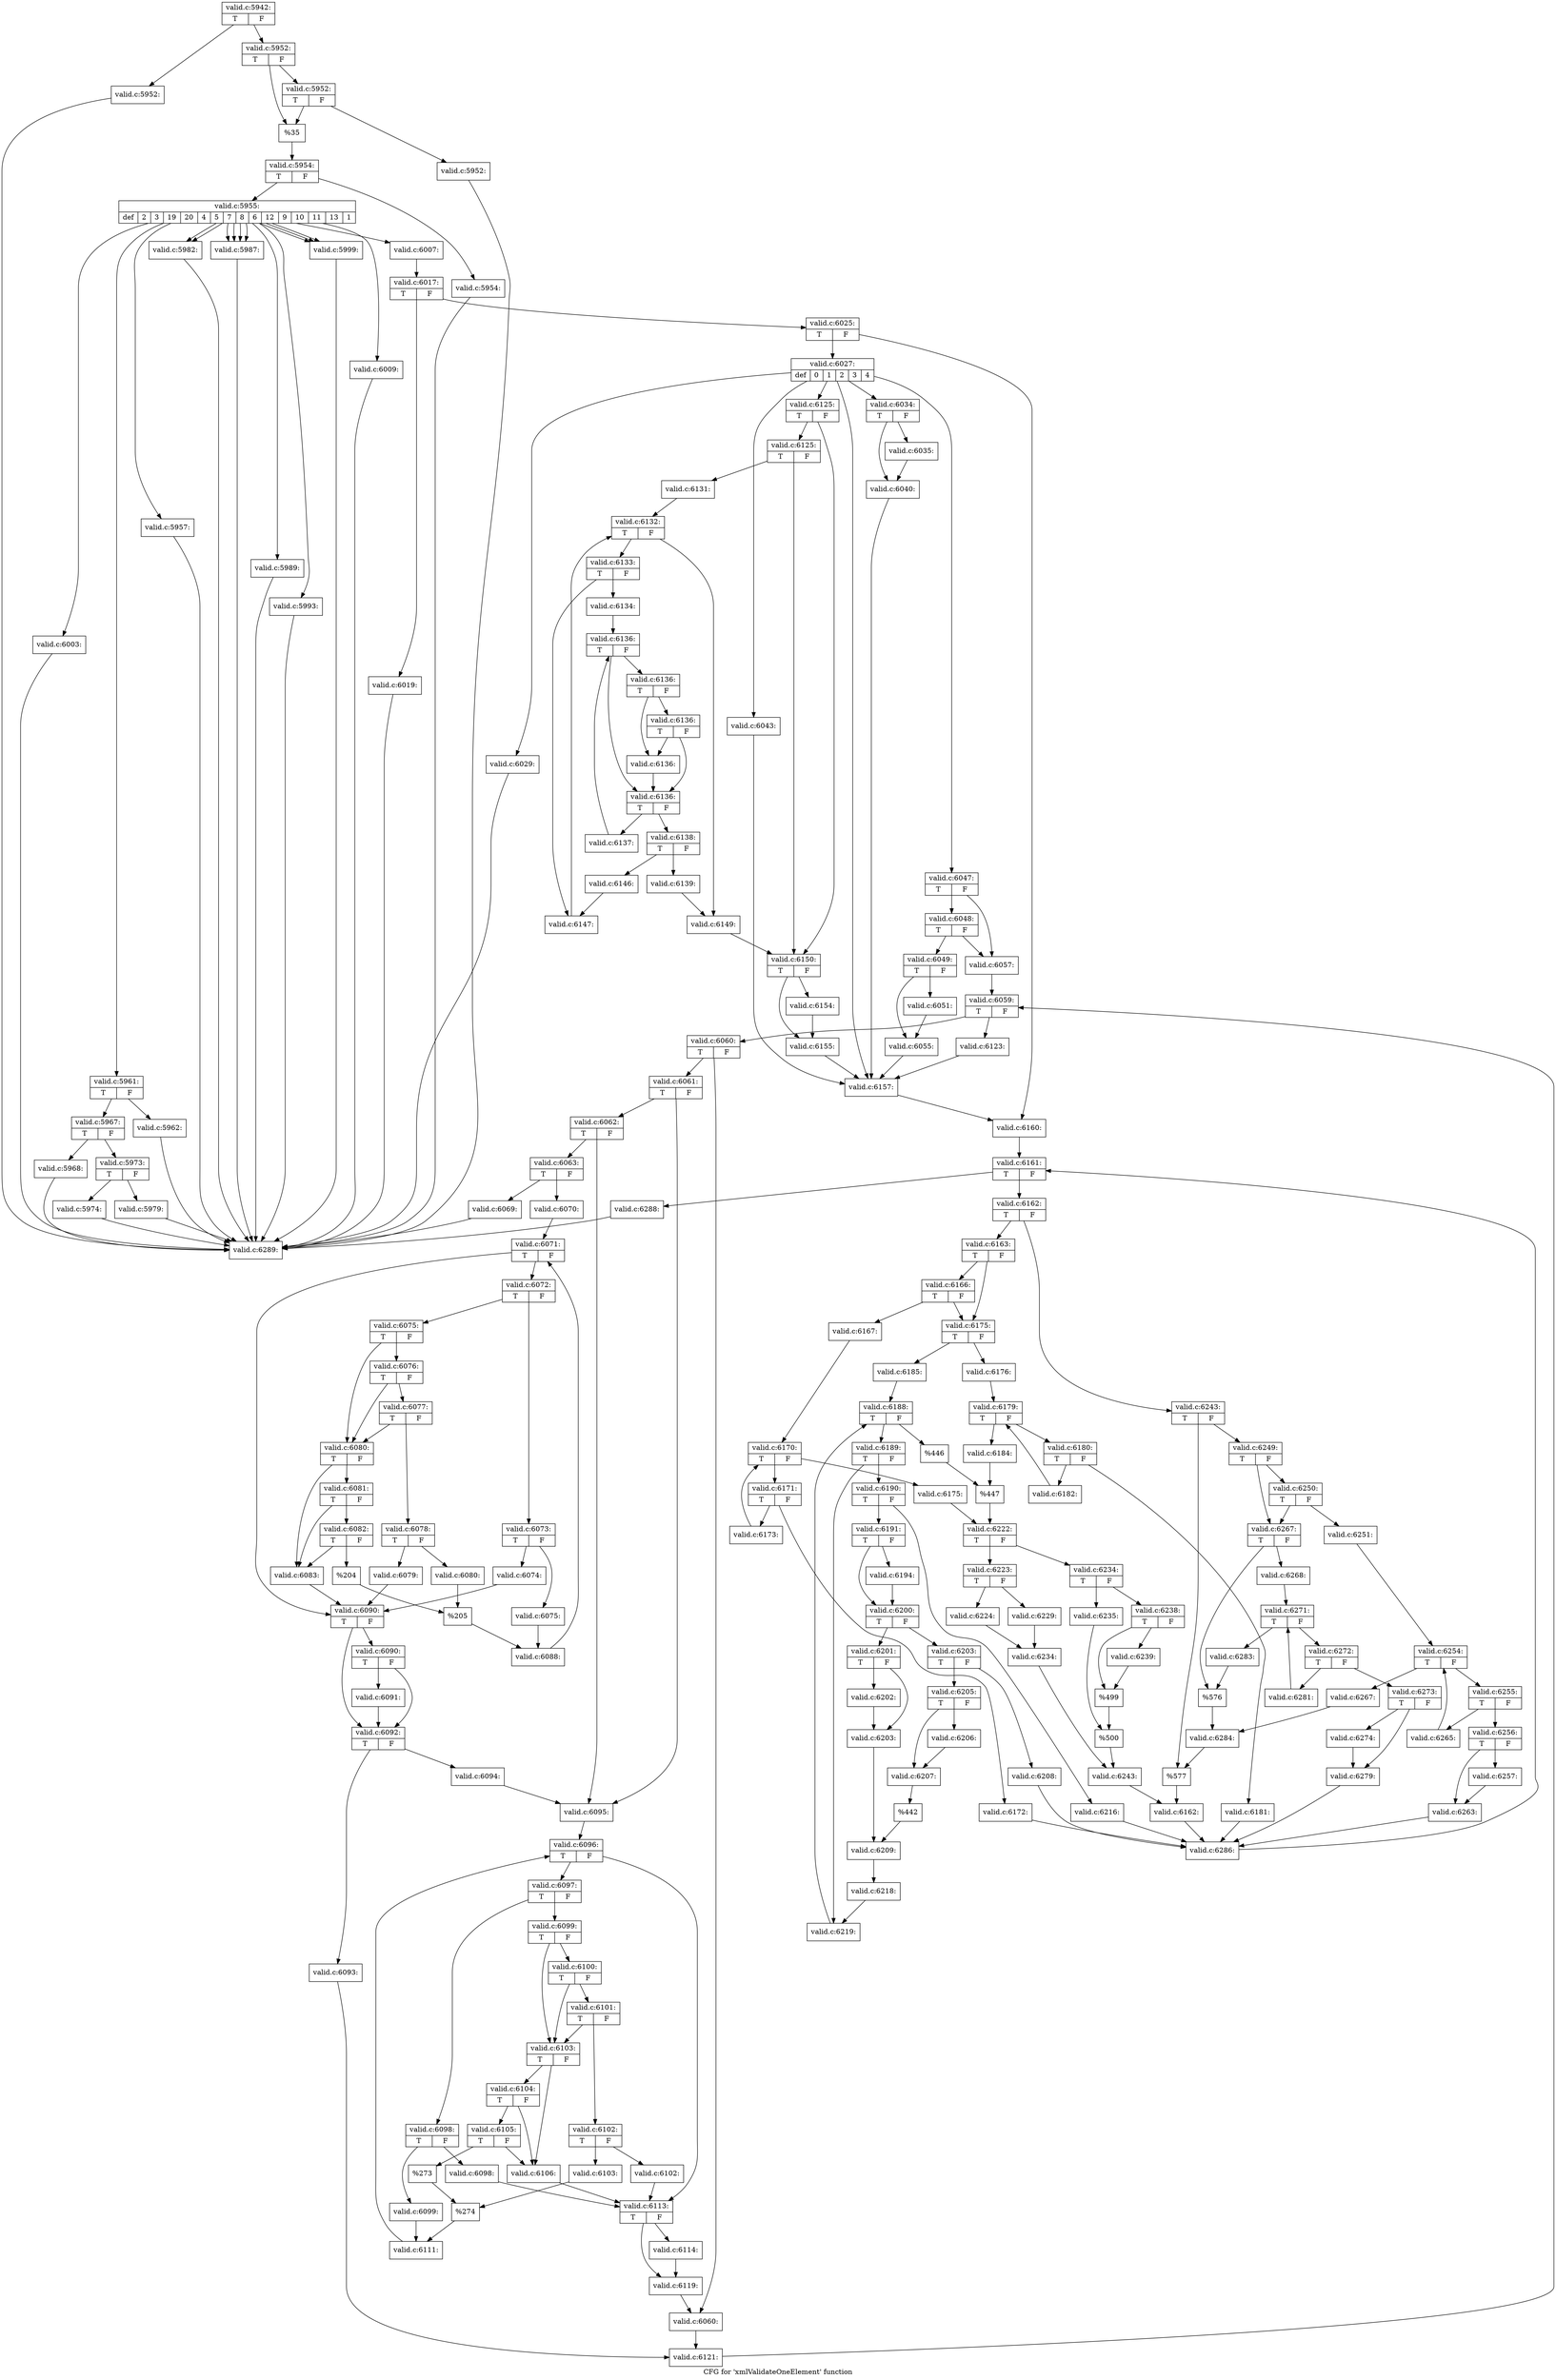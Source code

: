 digraph "CFG for 'xmlValidateOneElement' function" {
	label="CFG for 'xmlValidateOneElement' function";

	Node0x4e6c310 [shape=record,label="{valid.c:5942:|{<s0>T|<s1>F}}"];
	Node0x4e6c310 -> Node0x51855f0;
	Node0x4e6c310 -> Node0x5185690;
	Node0x51855f0 [shape=record,label="{valid.c:5952:}"];
	Node0x51855f0 -> Node0x5171910;
	Node0x5185690 [shape=record,label="{valid.c:5952:|{<s0>T|<s1>F}}"];
	Node0x5185690 -> Node0x5185a70;
	Node0x5185690 -> Node0x5185a20;
	Node0x5185a70 [shape=record,label="{valid.c:5952:|{<s0>T|<s1>F}}"];
	Node0x5185a70 -> Node0x51859d0;
	Node0x5185a70 -> Node0x5185a20;
	Node0x51859d0 [shape=record,label="{valid.c:5952:}"];
	Node0x51859d0 -> Node0x5171910;
	Node0x5185a20 [shape=record,label="{%35}"];
	Node0x5185a20 -> Node0x5185640;
	Node0x5185640 [shape=record,label="{valid.c:5954:|{<s0>T|<s1>F}}"];
	Node0x5185640 -> Node0x5186180;
	Node0x5185640 -> Node0x51861d0;
	Node0x5186180 [shape=record,label="{valid.c:5954:}"];
	Node0x5186180 -> Node0x5171910;
	Node0x51861d0 [shape=record,label="{valid.c:5955:|{<s0>def|<s1>2|<s2>3|<s3>19|<s4>20|<s5>4|<s6>5|<s7>7|<s8>8|<s9>6|<s10>12|<s11>9|<s12>10|<s13>11|<s14>13|<s15>1}}"];
	Node0x51861d0 -> Node0x5186800;
	Node0x51861d0 -> Node0x5186b40;
	Node0x51861d0 -> Node0x5187210;
	Node0x51861d0 -> Node0x51897e0;
	Node0x51861d0 -> Node0x51897e0;
	Node0x51861d0 -> Node0x51899a0;
	Node0x51861d0 -> Node0x51899a0;
	Node0x51861d0 -> Node0x51899a0;
	Node0x51861d0 -> Node0x51899a0;
	Node0x51861d0 -> Node0x5189b60;
	Node0x51861d0 -> Node0x518a230;
	Node0x51861d0 -> Node0x518a900;
	Node0x51861d0 -> Node0x518a900;
	Node0x51861d0 -> Node0x518a900;
	Node0x51861d0 -> Node0x518b3f0;
	Node0x51861d0 -> Node0x518bac0;
	Node0x5186b40 [shape=record,label="{valid.c:5957:}"];
	Node0x5186b40 -> Node0x5171910;
	Node0x5187210 [shape=record,label="{valid.c:5961:|{<s0>T|<s1>F}}"];
	Node0x5187210 -> Node0x5187300;
	Node0x5187210 -> Node0x5187350;
	Node0x5187300 [shape=record,label="{valid.c:5962:}"];
	Node0x5187300 -> Node0x5171910;
	Node0x5187350 [shape=record,label="{valid.c:5967:|{<s0>T|<s1>F}}"];
	Node0x5187350 -> Node0x5187ef0;
	Node0x5187350 -> Node0x5187f40;
	Node0x5187ef0 [shape=record,label="{valid.c:5968:}"];
	Node0x5187ef0 -> Node0x5171910;
	Node0x5187f40 [shape=record,label="{valid.c:5973:|{<s0>T|<s1>F}}"];
	Node0x5187f40 -> Node0x5188ae0;
	Node0x5187f40 -> Node0x5188b30;
	Node0x5188ae0 [shape=record,label="{valid.c:5974:}"];
	Node0x5188ae0 -> Node0x5171910;
	Node0x5188b30 [shape=record,label="{valid.c:5979:}"];
	Node0x5188b30 -> Node0x5171910;
	Node0x51897e0 [shape=record,label="{valid.c:5982:}"];
	Node0x51897e0 -> Node0x5171910;
	Node0x51899a0 [shape=record,label="{valid.c:5987:}"];
	Node0x51899a0 -> Node0x5171910;
	Node0x5189b60 [shape=record,label="{valid.c:5989:}"];
	Node0x5189b60 -> Node0x5171910;
	Node0x518a230 [shape=record,label="{valid.c:5993:}"];
	Node0x518a230 -> Node0x5171910;
	Node0x518a900 [shape=record,label="{valid.c:5999:}"];
	Node0x518a900 -> Node0x5171910;
	Node0x518b3f0 [shape=record,label="{valid.c:6003:}"];
	Node0x518b3f0 -> Node0x5171910;
	Node0x518bac0 [shape=record,label="{valid.c:6007:}"];
	Node0x518bac0 -> Node0x51865f0;
	Node0x5186800 [shape=record,label="{valid.c:6009:}"];
	Node0x5186800 -> Node0x5171910;
	Node0x51865f0 [shape=record,label="{valid.c:6017:|{<s0>T|<s1>F}}"];
	Node0x51865f0 -> Node0x518c700;
	Node0x51865f0 -> Node0x518c750;
	Node0x518c700 [shape=record,label="{valid.c:6019:}"];
	Node0x518c700 -> Node0x5171910;
	Node0x518c750 [shape=record,label="{valid.c:6025:|{<s0>T|<s1>F}}"];
	Node0x518c750 -> Node0x518cbe0;
	Node0x518c750 -> Node0x518cc30;
	Node0x518cbe0 [shape=record,label="{valid.c:6027:|{<s0>def|<s1>0|<s2>1|<s3>2|<s4>3|<s5>4}}"];
	Node0x518cbe0 -> Node0x518d0b0;
	Node0x518cbe0 -> Node0x518d5a0;
	Node0x518cbe0 -> Node0x518de40;
	Node0x518cbe0 -> Node0x518eaf0;
	Node0x518cbe0 -> Node0x518ebd0;
	Node0x518cbe0 -> Node0x519d5d0;
	Node0x518d5a0 [shape=record,label="{valid.c:6029:}"];
	Node0x518d5a0 -> Node0x5171910;
	Node0x518de40 [shape=record,label="{valid.c:6034:|{<s0>T|<s1>F}}"];
	Node0x518de40 -> Node0x518df30;
	Node0x518de40 -> Node0x518df80;
	Node0x518df30 [shape=record,label="{valid.c:6035:}"];
	Node0x518df30 -> Node0x518df80;
	Node0x518df80 [shape=record,label="{valid.c:6040:}"];
	Node0x518df80 -> Node0x518d0b0;
	Node0x518eaf0 [shape=record,label="{valid.c:6043:}"];
	Node0x518eaf0 -> Node0x518d0b0;
	Node0x518ebd0 [shape=record,label="{valid.c:6047:|{<s0>T|<s1>F}}"];
	Node0x518ebd0 -> Node0x518ed60;
	Node0x518ebd0 -> Node0x518ed10;
	Node0x518ed60 [shape=record,label="{valid.c:6048:|{<s0>T|<s1>F}}"];
	Node0x518ed60 -> Node0x518ecc0;
	Node0x518ed60 -> Node0x518ed10;
	Node0x518ecc0 [shape=record,label="{valid.c:6049:|{<s0>T|<s1>F}}"];
	Node0x518ecc0 -> Node0x518fef0;
	Node0x518ecc0 -> Node0x5119a40;
	Node0x5119a40 [shape=record,label="{valid.c:6051:}"];
	Node0x5119a40 -> Node0x518fef0;
	Node0x518fef0 [shape=record,label="{valid.c:6055:}"];
	Node0x518fef0 -> Node0x518d0b0;
	Node0x518ed10 [shape=record,label="{valid.c:6057:}"];
	Node0x518ed10 -> Node0x5190c40;
	Node0x5190c40 [shape=record,label="{valid.c:6059:|{<s0>T|<s1>F}}"];
	Node0x5190c40 -> Node0x5190ff0;
	Node0x5190c40 -> Node0x5190e20;
	Node0x5190ff0 [shape=record,label="{valid.c:6060:|{<s0>T|<s1>F}}"];
	Node0x5190ff0 -> Node0x5191130;
	Node0x5190ff0 -> Node0x5191180;
	Node0x5191130 [shape=record,label="{valid.c:6061:|{<s0>T|<s1>F}}"];
	Node0x5191130 -> Node0x51917f0;
	Node0x5191130 -> Node0x51917a0;
	Node0x51917f0 [shape=record,label="{valid.c:6062:|{<s0>T|<s1>F}}"];
	Node0x51917f0 -> Node0x5191750;
	Node0x51917f0 -> Node0x51917a0;
	Node0x5191750 [shape=record,label="{valid.c:6063:|{<s0>T|<s1>F}}"];
	Node0x5191750 -> Node0x5192dc0;
	Node0x5191750 -> Node0x5192e10;
	Node0x5192dc0 [shape=record,label="{valid.c:6069:}"];
	Node0x5192dc0 -> Node0x5171910;
	Node0x5192e10 [shape=record,label="{valid.c:6070:}"];
	Node0x5192e10 -> Node0x51934d0;
	Node0x51934d0 [shape=record,label="{valid.c:6071:|{<s0>T|<s1>F}}"];
	Node0x51934d0 -> Node0x5193880;
	Node0x51934d0 -> Node0x51936b0;
	Node0x5193880 [shape=record,label="{valid.c:6072:|{<s0>T|<s1>F}}"];
	Node0x5193880 -> Node0x51939c0;
	Node0x5193880 -> Node0x5193a60;
	Node0x51939c0 [shape=record,label="{valid.c:6073:|{<s0>T|<s1>F}}"];
	Node0x51939c0 -> Node0x5193df0;
	Node0x51939c0 -> Node0x5193e40;
	Node0x5193df0 [shape=record,label="{valid.c:6074:}"];
	Node0x5193df0 -> Node0x51936b0;
	Node0x5193e40 [shape=record,label="{valid.c:6075:}"];
	Node0x5193e40 -> Node0x5193a10;
	Node0x5193a60 [shape=record,label="{valid.c:6075:|{<s0>T|<s1>F}}"];
	Node0x5193a60 -> Node0x51945e0;
	Node0x5193a60 -> Node0x5194510;
	Node0x51945e0 [shape=record,label="{valid.c:6076:|{<s0>T|<s1>F}}"];
	Node0x51945e0 -> Node0x5194560;
	Node0x51945e0 -> Node0x5194510;
	Node0x5194560 [shape=record,label="{valid.c:6077:|{<s0>T|<s1>F}}"];
	Node0x5194560 -> Node0x5194470;
	Node0x5194560 -> Node0x5194510;
	Node0x5194470 [shape=record,label="{valid.c:6078:|{<s0>T|<s1>F}}"];
	Node0x5194470 -> Node0x5195210;
	Node0x5194470 -> Node0x5195260;
	Node0x5195210 [shape=record,label="{valid.c:6079:}"];
	Node0x5195210 -> Node0x51936b0;
	Node0x5195260 [shape=record,label="{valid.c:6080:}"];
	Node0x5195260 -> Node0x51944c0;
	Node0x5194510 [shape=record,label="{valid.c:6080:|{<s0>T|<s1>F}}"];
	Node0x5194510 -> Node0x51959c0;
	Node0x5194510 -> Node0x5195ae0;
	Node0x5195ae0 [shape=record,label="{valid.c:6081:|{<s0>T|<s1>F}}"];
	Node0x5195ae0 -> Node0x51959c0;
	Node0x5195ae0 -> Node0x5195a60;
	Node0x5195a60 [shape=record,label="{valid.c:6082:|{<s0>T|<s1>F}}"];
	Node0x5195a60 -> Node0x51959c0;
	Node0x5195a60 -> Node0x5195a10;
	Node0x51959c0 [shape=record,label="{valid.c:6083:}"];
	Node0x51959c0 -> Node0x51936b0;
	Node0x5195a10 [shape=record,label="{%204}"];
	Node0x5195a10 -> Node0x51944c0;
	Node0x51944c0 [shape=record,label="{%205}"];
	Node0x51944c0 -> Node0x5193a10;
	Node0x5193a10 [shape=record,label="{valid.c:6088:}"];
	Node0x5193a10 -> Node0x51934d0;
	Node0x51936b0 [shape=record,label="{valid.c:6090:|{<s0>T|<s1>F}}"];
	Node0x51936b0 -> Node0x5197050;
	Node0x51936b0 -> Node0x5197000;
	Node0x5197050 [shape=record,label="{valid.c:6090:|{<s0>T|<s1>F}}"];
	Node0x5197050 -> Node0x5196fb0;
	Node0x5197050 -> Node0x5197000;
	Node0x5196fb0 [shape=record,label="{valid.c:6091:}"];
	Node0x5196fb0 -> Node0x5197000;
	Node0x5197000 [shape=record,label="{valid.c:6092:|{<s0>T|<s1>F}}"];
	Node0x5197000 -> Node0x5197a10;
	Node0x5197000 -> Node0x5197a60;
	Node0x5197a10 [shape=record,label="{valid.c:6093:}"];
	Node0x5197a10 -> Node0x5197c50;
	Node0x5197a60 [shape=record,label="{valid.c:6094:}"];
	Node0x5197a60 -> Node0x51917a0;
	Node0x51917a0 [shape=record,label="{valid.c:6095:}"];
	Node0x51917a0 -> Node0x51989d0;
	Node0x51989d0 [shape=record,label="{valid.c:6096:|{<s0>T|<s1>F}}"];
	Node0x51989d0 -> Node0x5198dc0;
	Node0x51989d0 -> Node0x5198bf0;
	Node0x5198dc0 [shape=record,label="{valid.c:6097:|{<s0>T|<s1>F}}"];
	Node0x5198dc0 -> Node0x5198f80;
	Node0x5198dc0 -> Node0x5199020;
	Node0x5198f80 [shape=record,label="{valid.c:6098:|{<s0>T|<s1>F}}"];
	Node0x5198f80 -> Node0x5199430;
	Node0x5198f80 -> Node0x5199480;
	Node0x5199430 [shape=record,label="{valid.c:6098:}"];
	Node0x5199430 -> Node0x5198bf0;
	Node0x5199480 [shape=record,label="{valid.c:6099:}"];
	Node0x5199480 -> Node0x5198fd0;
	Node0x5199020 [shape=record,label="{valid.c:6099:|{<s0>T|<s1>F}}"];
	Node0x5199020 -> Node0x5199c60;
	Node0x5199020 -> Node0x5199b90;
	Node0x5199c60 [shape=record,label="{valid.c:6100:|{<s0>T|<s1>F}}"];
	Node0x5199c60 -> Node0x5199be0;
	Node0x5199c60 -> Node0x5199b90;
	Node0x5199be0 [shape=record,label="{valid.c:6101:|{<s0>T|<s1>F}}"];
	Node0x5199be0 -> Node0x5199af0;
	Node0x5199be0 -> Node0x5199b90;
	Node0x5199af0 [shape=record,label="{valid.c:6102:|{<s0>T|<s1>F}}"];
	Node0x5199af0 -> Node0x519a910;
	Node0x5199af0 -> Node0x519a960;
	Node0x519a910 [shape=record,label="{valid.c:6102:}"];
	Node0x519a910 -> Node0x5198bf0;
	Node0x519a960 [shape=record,label="{valid.c:6103:}"];
	Node0x519a960 -> Node0x5199b40;
	Node0x5199b90 [shape=record,label="{valid.c:6103:|{<s0>T|<s1>F}}"];
	Node0x5199b90 -> Node0x519b100;
	Node0x5199b90 -> Node0x519b220;
	Node0x519b220 [shape=record,label="{valid.c:6104:|{<s0>T|<s1>F}}"];
	Node0x519b220 -> Node0x519b100;
	Node0x519b220 -> Node0x519b1a0;
	Node0x519b1a0 [shape=record,label="{valid.c:6105:|{<s0>T|<s1>F}}"];
	Node0x519b1a0 -> Node0x519b100;
	Node0x519b1a0 -> Node0x519b150;
	Node0x519b100 [shape=record,label="{valid.c:6106:}"];
	Node0x519b100 -> Node0x5198bf0;
	Node0x519b150 [shape=record,label="{%273}"];
	Node0x519b150 -> Node0x5199b40;
	Node0x5199b40 [shape=record,label="{%274}"];
	Node0x5199b40 -> Node0x5198fd0;
	Node0x5198fd0 [shape=record,label="{valid.c:6111:}"];
	Node0x5198fd0 -> Node0x51989d0;
	Node0x5198bf0 [shape=record,label="{valid.c:6113:|{<s0>T|<s1>F}}"];
	Node0x5198bf0 -> Node0x519c660;
	Node0x5198bf0 -> Node0x519c6b0;
	Node0x519c660 [shape=record,label="{valid.c:6114:}"];
	Node0x519c660 -> Node0x519c6b0;
	Node0x519c6b0 [shape=record,label="{valid.c:6119:}"];
	Node0x519c6b0 -> Node0x5191180;
	Node0x5191180 [shape=record,label="{valid.c:6060:}"];
	Node0x5191180 -> Node0x5197c50;
	Node0x5197c50 [shape=record,label="{valid.c:6121:}"];
	Node0x5197c50 -> Node0x5190c40;
	Node0x5190e20 [shape=record,label="{valid.c:6123:}"];
	Node0x5190e20 -> Node0x518d0b0;
	Node0x519d5d0 [shape=record,label="{valid.c:6125:|{<s0>T|<s1>F}}"];
	Node0x519d5d0 -> Node0x519d760;
	Node0x519d5d0 -> Node0x519d710;
	Node0x519d760 [shape=record,label="{valid.c:6125:|{<s0>T|<s1>F}}"];
	Node0x519d760 -> Node0x519d6c0;
	Node0x519d760 -> Node0x519d710;
	Node0x519d6c0 [shape=record,label="{valid.c:6131:}"];
	Node0x519d6c0 -> Node0x519e050;
	Node0x519e050 [shape=record,label="{valid.c:6132:|{<s0>T|<s1>F}}"];
	Node0x519e050 -> Node0x519e440;
	Node0x519e050 -> Node0x519e270;
	Node0x519e440 [shape=record,label="{valid.c:6133:|{<s0>T|<s1>F}}"];
	Node0x519e440 -> Node0x519e600;
	Node0x519e440 -> Node0x519e650;
	Node0x519e600 [shape=record,label="{valid.c:6134:}"];
	Node0x519e600 -> Node0x519eea0;
	Node0x519eea0 [shape=record,label="{valid.c:6136:|{<s0>T|<s1>F}}"];
	Node0x519eea0 -> Node0x519f140;
	Node0x519eea0 -> Node0x519f1e0;
	Node0x519f1e0 [shape=record,label="{valid.c:6136:|{<s0>T|<s1>F}}"];
	Node0x519f1e0 -> Node0x519f440;
	Node0x519f1e0 -> Node0x519f190;
	Node0x519f440 [shape=record,label="{valid.c:6136:|{<s0>T|<s1>F}}"];
	Node0x519f440 -> Node0x519f140;
	Node0x519f440 -> Node0x519f190;
	Node0x519f190 [shape=record,label="{valid.c:6136:}"];
	Node0x519f190 -> Node0x519f140;
	Node0x519f140 [shape=record,label="{valid.c:6136:|{<s0>T|<s1>F}}"];
	Node0x519f140 -> Node0x519f870;
	Node0x519f140 -> Node0x519f0c0;
	Node0x519f870 [shape=record,label="{valid.c:6137:}"];
	Node0x519f870 -> Node0x519eea0;
	Node0x519f0c0 [shape=record,label="{valid.c:6138:|{<s0>T|<s1>F}}"];
	Node0x519f0c0 -> Node0x519fe60;
	Node0x519f0c0 -> Node0x519feb0;
	Node0x519fe60 [shape=record,label="{valid.c:6139:}"];
	Node0x519fe60 -> Node0x519e270;
	Node0x519feb0 [shape=record,label="{valid.c:6146:}"];
	Node0x519feb0 -> Node0x519e650;
	Node0x519e650 [shape=record,label="{valid.c:6147:}"];
	Node0x519e650 -> Node0x519e050;
	Node0x519e270 [shape=record,label="{valid.c:6149:}"];
	Node0x519e270 -> Node0x519d710;
	Node0x519d710 [shape=record,label="{valid.c:6150:|{<s0>T|<s1>F}}"];
	Node0x519d710 -> Node0x51a1fd0;
	Node0x519d710 -> Node0x51a2300;
	Node0x51a1fd0 [shape=record,label="{valid.c:6154:}"];
	Node0x51a1fd0 -> Node0x51a2300;
	Node0x51a2300 [shape=record,label="{valid.c:6155:}"];
	Node0x51a2300 -> Node0x518d0b0;
	Node0x518d0b0 [shape=record,label="{valid.c:6157:}"];
	Node0x518d0b0 -> Node0x518cc30;
	Node0x518cc30 [shape=record,label="{valid.c:6160:}"];
	Node0x518cc30 -> Node0x518d260;
	Node0x518d260 [shape=record,label="{valid.c:6161:|{<s0>T|<s1>F}}"];
	Node0x518d260 -> Node0x51a2f50;
	Node0x518d260 -> Node0x51a2d80;
	Node0x51a2f50 [shape=record,label="{valid.c:6162:|{<s0>T|<s1>F}}"];
	Node0x51a2f50 -> Node0x51a3090;
	Node0x51a2f50 -> Node0x51a3130;
	Node0x51a3090 [shape=record,label="{valid.c:6163:|{<s0>T|<s1>F}}"];
	Node0x51a3090 -> Node0x51a3960;
	Node0x51a3090 -> Node0x51a3910;
	Node0x51a3960 [shape=record,label="{valid.c:6166:|{<s0>T|<s1>F}}"];
	Node0x51a3960 -> Node0x51a3870;
	Node0x51a3960 -> Node0x51a3910;
	Node0x51a3870 [shape=record,label="{valid.c:6167:}"];
	Node0x51a3870 -> Node0x51a4680;
	Node0x51a4680 [shape=record,label="{valid.c:6170:|{<s0>T|<s1>F}}"];
	Node0x51a4680 -> Node0x51a4a30;
	Node0x51a4680 -> Node0x51a4860;
	Node0x51a4a30 [shape=record,label="{valid.c:6171:|{<s0>T|<s1>F}}"];
	Node0x51a4a30 -> Node0x51a4b70;
	Node0x51a4a30 -> Node0x51a4bc0;
	Node0x51a4b70 [shape=record,label="{valid.c:6172:}"];
	Node0x51a4b70 -> Node0x51a4ef0;
	Node0x51a4bc0 [shape=record,label="{valid.c:6173:}"];
	Node0x51a4bc0 -> Node0x51a4680;
	Node0x51a4860 [shape=record,label="{valid.c:6175:}"];
	Node0x51a4860 -> Node0x51a38c0;
	Node0x51a3910 [shape=record,label="{valid.c:6175:|{<s0>T|<s1>F}}"];
	Node0x51a3910 -> Node0x51a53c0;
	Node0x51a3910 -> Node0x51a5460;
	Node0x51a53c0 [shape=record,label="{valid.c:6176:}"];
	Node0x51a53c0 -> Node0x51a5e80;
	Node0x51a5e80 [shape=record,label="{valid.c:6179:|{<s0>T|<s1>F}}"];
	Node0x51a5e80 -> Node0x51a6230;
	Node0x51a5e80 -> Node0x51a6060;
	Node0x51a6230 [shape=record,label="{valid.c:6180:|{<s0>T|<s1>F}}"];
	Node0x51a6230 -> Node0x51a6370;
	Node0x51a6230 -> Node0x51a63c0;
	Node0x51a6370 [shape=record,label="{valid.c:6181:}"];
	Node0x51a6370 -> Node0x51a4ef0;
	Node0x51a63c0 [shape=record,label="{valid.c:6182:}"];
	Node0x51a63c0 -> Node0x51a5e80;
	Node0x51a6060 [shape=record,label="{valid.c:6184:}"];
	Node0x51a6060 -> Node0x51a5410;
	Node0x51a5460 [shape=record,label="{valid.c:6185:}"];
	Node0x51a5460 -> Node0x51a7190;
	Node0x51a7190 [shape=record,label="{valid.c:6188:|{<s0>T|<s1>F}}"];
	Node0x51a7190 -> Node0x51a7580;
	Node0x51a7190 -> Node0x51a73b0;
	Node0x51a7580 [shape=record,label="{valid.c:6189:|{<s0>T|<s1>F}}"];
	Node0x51a7580 -> Node0x51a7740;
	Node0x51a7580 -> Node0x51a7790;
	Node0x51a7740 [shape=record,label="{valid.c:6190:|{<s0>T|<s1>F}}"];
	Node0x51a7740 -> Node0x51a7d70;
	Node0x51a7740 -> Node0x51a7e10;
	Node0x51a7d70 [shape=record,label="{valid.c:6191:|{<s0>T|<s1>F}}"];
	Node0x51a7d70 -> Node0x51a87b0;
	Node0x51a7d70 -> Node0x51a8800;
	Node0x51a87b0 [shape=record,label="{valid.c:6194:}"];
	Node0x51a87b0 -> Node0x51a8800;
	Node0x51a8800 [shape=record,label="{valid.c:6200:|{<s0>T|<s1>F}}"];
	Node0x51a8800 -> Node0x51a8e20;
	Node0x51a8800 -> Node0x51a8ec0;
	Node0x51a8e20 [shape=record,label="{valid.c:6201:|{<s0>T|<s1>F}}"];
	Node0x51a8e20 -> Node0x51a9280;
	Node0x51a8e20 -> Node0x51a92d0;
	Node0x51a9280 [shape=record,label="{valid.c:6202:}"];
	Node0x51a9280 -> Node0x51a92d0;
	Node0x51a92d0 [shape=record,label="{valid.c:6203:}"];
	Node0x51a92d0 -> Node0x51a8e70;
	Node0x51a8ec0 [shape=record,label="{valid.c:6203:|{<s0>T|<s1>F}}"];
	Node0x51a8ec0 -> Node0x51a9860;
	Node0x51a8ec0 -> Node0x51a97c0;
	Node0x51a97c0 [shape=record,label="{valid.c:6205:|{<s0>T|<s1>F}}"];
	Node0x51a97c0 -> Node0x51a9f20;
	Node0x51a97c0 -> Node0x51a9f70;
	Node0x51a9f20 [shape=record,label="{valid.c:6206:}"];
	Node0x51a9f20 -> Node0x51a9f70;
	Node0x51a9f70 [shape=record,label="{valid.c:6207:}"];
	Node0x51a9f70 -> Node0x51a9810;
	Node0x51a9860 [shape=record,label="{valid.c:6208:}"];
	Node0x51a9860 -> Node0x51a4ef0;
	Node0x51a9810 [shape=record,label="{%442}"];
	Node0x51a9810 -> Node0x51a8e70;
	Node0x51a8e70 [shape=record,label="{valid.c:6209:}"];
	Node0x51a8e70 -> Node0x51a7dc0;
	Node0x51a7e10 [shape=record,label="{valid.c:6216:}"];
	Node0x51a7e10 -> Node0x51a4ef0;
	Node0x51a7dc0 [shape=record,label="{valid.c:6218:}"];
	Node0x51a7dc0 -> Node0x51a7790;
	Node0x51a7790 [shape=record,label="{valid.c:6219:}"];
	Node0x51a7790 -> Node0x51a7190;
	Node0x51a73b0 [shape=record,label="{%446}"];
	Node0x51a73b0 -> Node0x51a5410;
	Node0x51a5410 [shape=record,label="{%447}"];
	Node0x51a5410 -> Node0x51a38c0;
	Node0x51a38c0 [shape=record,label="{valid.c:6222:|{<s0>T|<s1>F}}"];
	Node0x51a38c0 -> Node0x51aaec0;
	Node0x51a38c0 -> Node0x51aaf60;
	Node0x51aaec0 [shape=record,label="{valid.c:6223:|{<s0>T|<s1>F}}"];
	Node0x51aaec0 -> Node0x51ab350;
	Node0x51aaec0 -> Node0x51ab3f0;
	Node0x51ab350 [shape=record,label="{valid.c:6224:}"];
	Node0x51ab350 -> Node0x51ab3a0;
	Node0x51ab3f0 [shape=record,label="{valid.c:6229:}"];
	Node0x51ab3f0 -> Node0x51ab3a0;
	Node0x51ab3a0 [shape=record,label="{valid.c:6234:}"];
	Node0x51ab3a0 -> Node0x51aaf10;
	Node0x51aaf60 [shape=record,label="{valid.c:6234:|{<s0>T|<s1>F}}"];
	Node0x51aaf60 -> Node0x51acf70;
	Node0x51aaf60 -> Node0x51ad010;
	Node0x51acf70 [shape=record,label="{valid.c:6235:}"];
	Node0x51acf70 -> Node0x51acfc0;
	Node0x51ad010 [shape=record,label="{valid.c:6238:|{<s0>T|<s1>F}}"];
	Node0x51ad010 -> Node0x51ade40;
	Node0x51ad010 -> Node0x51ade90;
	Node0x51ade40 [shape=record,label="{valid.c:6239:}"];
	Node0x51ade40 -> Node0x51ade90;
	Node0x51ade90 [shape=record,label="{%499}"];
	Node0x51ade90 -> Node0x51acfc0;
	Node0x51acfc0 [shape=record,label="{%500}"];
	Node0x51acfc0 -> Node0x51aaf10;
	Node0x51aaf10 [shape=record,label="{valid.c:6243:}"];
	Node0x51aaf10 -> Node0x51a30e0;
	Node0x51a3130 [shape=record,label="{valid.c:6243:|{<s0>T|<s1>F}}"];
	Node0x51a3130 -> Node0x51aeee0;
	Node0x51a3130 -> Node0x51aef30;
	Node0x51aeee0 [shape=record,label="{valid.c:6249:|{<s0>T|<s1>F}}"];
	Node0x51aeee0 -> Node0x51af510;
	Node0x51aeee0 -> Node0x51af4c0;
	Node0x51af510 [shape=record,label="{valid.c:6250:|{<s0>T|<s1>F}}"];
	Node0x51af510 -> Node0x51af420;
	Node0x51af510 -> Node0x51af4c0;
	Node0x51af420 [shape=record,label="{valid.c:6251:}"];
	Node0x51af420 -> Node0x51b0270;
	Node0x51b0270 [shape=record,label="{valid.c:6254:|{<s0>T|<s1>F}}"];
	Node0x51b0270 -> Node0x51b0660;
	Node0x51b0270 -> Node0x51b0490;
	Node0x51b0660 [shape=record,label="{valid.c:6255:|{<s0>T|<s1>F}}"];
	Node0x51b0660 -> Node0x51b0820;
	Node0x51b0660 -> Node0x51b0870;
	Node0x51b0820 [shape=record,label="{valid.c:6256:|{<s0>T|<s1>F}}"];
	Node0x51b0820 -> Node0x51b0cd0;
	Node0x51b0820 -> Node0x51b0c80;
	Node0x51b0c80 [shape=record,label="{valid.c:6257:}"];
	Node0x51b0c80 -> Node0x51b0cd0;
	Node0x51b0cd0 [shape=record,label="{valid.c:6263:}"];
	Node0x51b0cd0 -> Node0x51a4ef0;
	Node0x51b0870 [shape=record,label="{valid.c:6265:}"];
	Node0x51b0870 -> Node0x51b0270;
	Node0x51b0490 [shape=record,label="{valid.c:6267:}"];
	Node0x51b0490 -> Node0x51af470;
	Node0x51af4c0 [shape=record,label="{valid.c:6267:|{<s0>T|<s1>F}}"];
	Node0x51af4c0 -> Node0x51b2190;
	Node0x51af4c0 -> Node0x51b21e0;
	Node0x51b2190 [shape=record,label="{valid.c:6268:}"];
	Node0x51b2190 -> Node0x51b2c40;
	Node0x51b2c40 [shape=record,label="{valid.c:6271:|{<s0>T|<s1>F}}"];
	Node0x51b2c40 -> Node0x51b3030;
	Node0x51b2c40 -> Node0x51b2e60;
	Node0x51b3030 [shape=record,label="{valid.c:6272:|{<s0>T|<s1>F}}"];
	Node0x51b3030 -> Node0x51b31f0;
	Node0x51b3030 -> Node0x51b3240;
	Node0x51b31f0 [shape=record,label="{valid.c:6273:|{<s0>T|<s1>F}}"];
	Node0x51b31f0 -> Node0x51b3870;
	Node0x51b31f0 -> Node0x51b3820;
	Node0x51b3820 [shape=record,label="{valid.c:6274:}"];
	Node0x51b3820 -> Node0x51b3870;
	Node0x51b3870 [shape=record,label="{valid.c:6279:}"];
	Node0x51b3870 -> Node0x51a4ef0;
	Node0x51b3240 [shape=record,label="{valid.c:6281:}"];
	Node0x51b3240 -> Node0x51b2c40;
	Node0x51b2e60 [shape=record,label="{valid.c:6283:}"];
	Node0x51b2e60 -> Node0x51b21e0;
	Node0x51b21e0 [shape=record,label="{%576}"];
	Node0x51b21e0 -> Node0x51af470;
	Node0x51af470 [shape=record,label="{valid.c:6284:}"];
	Node0x51af470 -> Node0x51aef30;
	Node0x51aef30 [shape=record,label="{%577}"];
	Node0x51aef30 -> Node0x51a30e0;
	Node0x51a30e0 [shape=record,label="{valid.c:6162:}"];
	Node0x51a30e0 -> Node0x51a4ef0;
	Node0x51a4ef0 [shape=record,label="{valid.c:6286:}"];
	Node0x51a4ef0 -> Node0x518d260;
	Node0x51a2d80 [shape=record,label="{valid.c:6288:}"];
	Node0x51a2d80 -> Node0x5171910;
	Node0x5171910 [shape=record,label="{valid.c:6289:}"];
}
